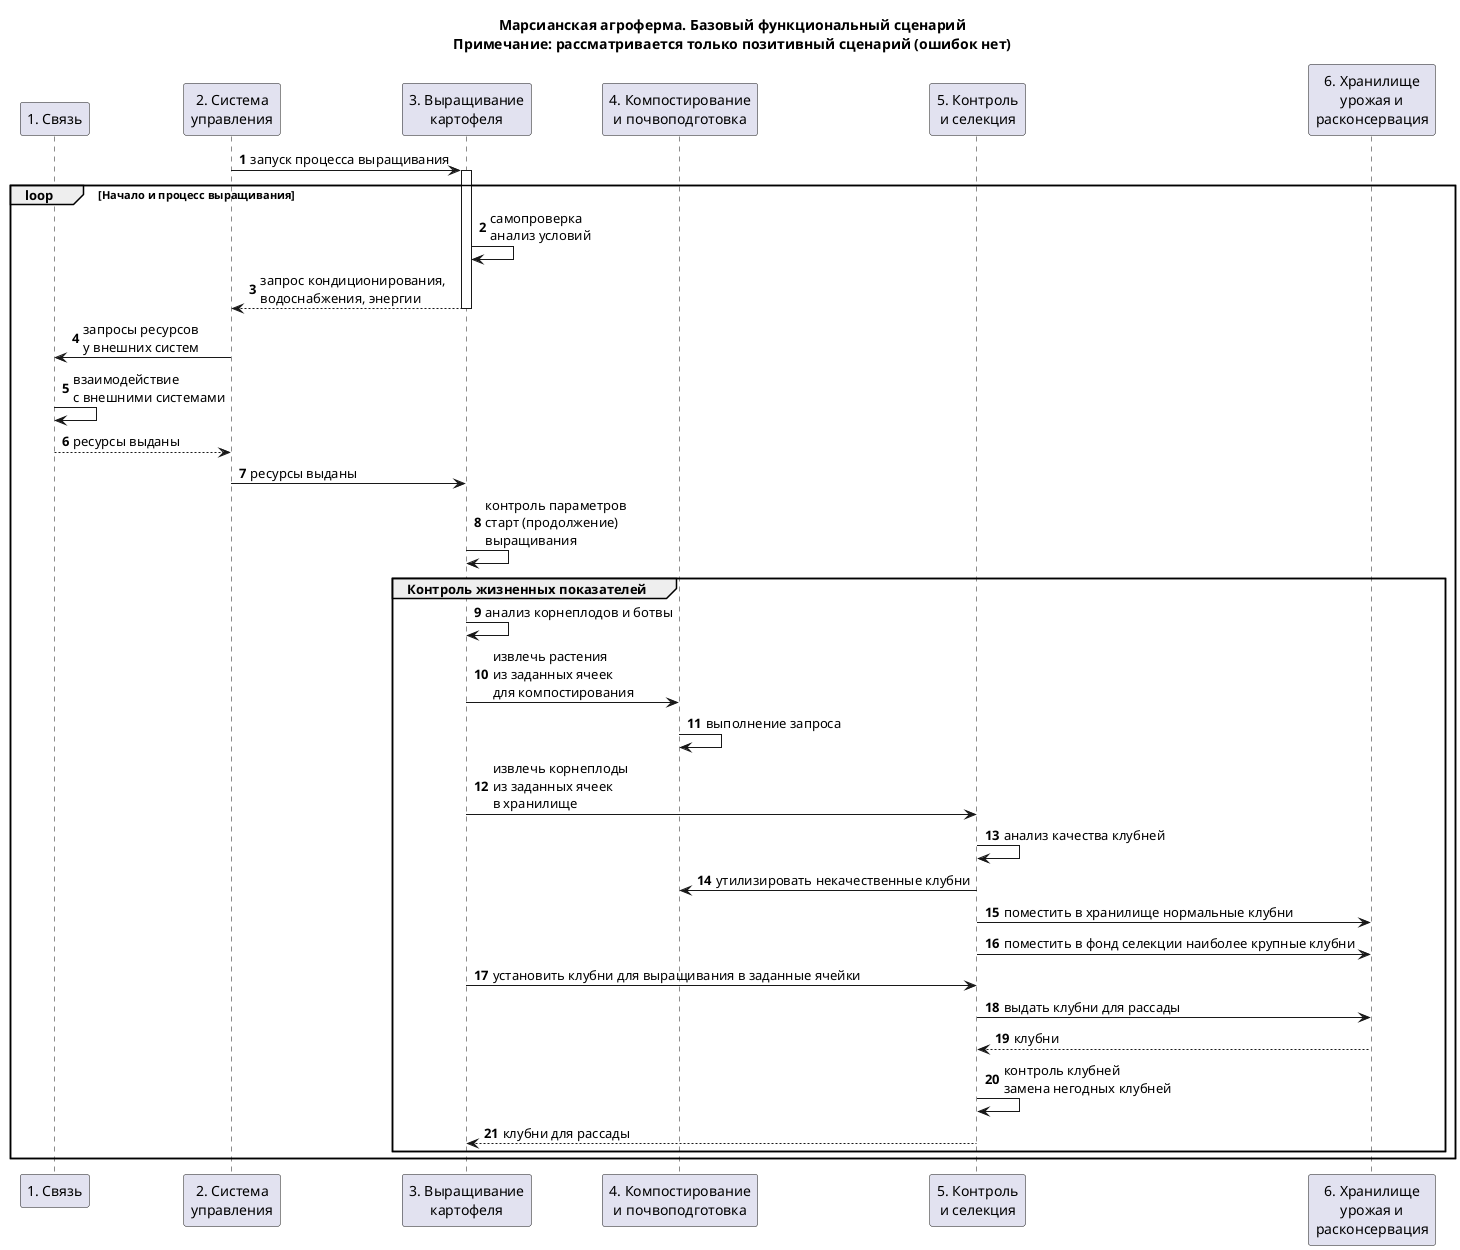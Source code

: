 @startuml "Марсианская агроферма. Базовый функциональный сценарий"

title "Марсианская агроферма. Базовый функциональный сценарий\nПримечание: рассматривается только позитивный сценарий (ошибок нет)"

autonumber

participant "1. Связь" as conn
participant "2. Система\nуправления" as control 
participant "3. Выращивание\nкартофеля" as cultivation
participant "4. Компостирование\nи почвоподготовка" as  composting
participant "5. Контроль\nи селекция" as qa 
participant "6. Хранилище\nурожая и\nрасконсервация" as storage

control -> cultivation++: запуск процесса выращивания 

loop Начало и процесс выращивания 
    cultivation -> cultivation: самопроверка\nанализ условий
    cultivation --> control--: запрос кондиционирования,\nводоснабжения, энергии
    control -> conn: запросы ресурсов\nу внешних систем
    conn -> conn: взаимодействие\nс внешними системами
    conn --> control: ресурсы выданы
    control -> cultivation: ресурсы выданы
    cultivation -> cultivation: контроль параметров\nстарт (продолжение)\nвыращивания

    group Контроль жизненных показателей
       cultivation -> cultivation: анализ корнеплодов и ботвы
       cultivation -> composting: извлечь растения\nиз заданных ячеек\nдля компостирования
       composting -> composting: выполнение запроса
       cultivation -> qa: извлечь корнеплоды\nиз заданных ячеек\nв хранилище
       qa -> qa: анализ качества клубней
       qa -> composting: утилизировать некачественные клубни
       qa -> storage: поместить в хранилище нормальные клубни
       qa -> storage: поместить в фонд селекции наиболее крупные клубни
       cultivation -> qa: установить клубни для выращивания в заданные ячейки
       qa -> storage: выдать клубни для рассады
       storage --> qa: клубни
       qa -> qa: контроль клубней\nзамена негодных клубней
       qa --> cultivation: клубни для рассады
    end
end 


@enduml